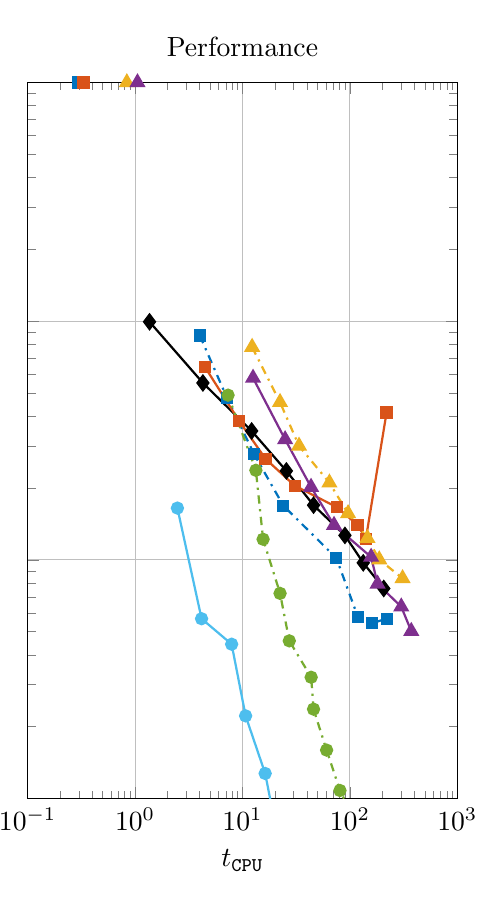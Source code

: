 % This file was created by matlab2tikz.
%
%The latest updates can be retrieved from
%  http://www.mathworks.com/matlabcentral/fileexchange/22022-matlab2tikz-matlab2tikz
%where you can also make suggestions and rate matlab2tikz.
%
\rmfamily
\definecolor{mycolor1}{rgb}{0.0,0.447,0.741}%
\definecolor{mycolor2}{rgb}{0.85,0.325,0.098}%
\definecolor{mycolor3}{rgb}{0.929,0.694,0.125}%
\definecolor{mycolor4}{rgb}{0.494,0.184,0.556}%
\definecolor{mycolor5}{rgb}{0.466,0.674,0.188}%
\definecolor{mycolor6}{rgb}{0.301,0.745,0.933}%
%
\begin{tikzpicture}[trim axis left, trim axis right, baseline]

  \begin{axis}[
  grid=major,
  %tick label style = {font=\sansmath\sffamily},
  width=0.45\textwidth,
  height=0.75\textwidth,
  at={(0\textwidth,0\textwidth)},
  scale only axis,
  unbounded coords=jump,
  xmode=log,
  xmin=1e-01,
  xmax=1000,
  xlabel={$t_\texttt{CPU}$},
  ymode=log,
  ymin=1e-06,
  ymax=1e-03,
  yticklabels={,,}, %hides y ticks
  yminorticks=true,
  ytick distance=10^1,
  xminorticks=true,
  xmajorgrids,
  % xminorgrids,
  ymajorgrids,
  % yminorgrids,
  %ylabel={$\Delta u$},
  axis background/.style={fill=white},
  %title style={font=\bfseries},
  title={Performance},
  legend pos=north east,
  legend style={legend cell align=left,align=left,draw=white!15!black}
  ]
  \addplot [color=black, thick, mark=diamond*, mark options={scale = 1.3, solid, black}]
    table[row sep=crcr]{%
    0.066	0.001\\
    % 0.098	0.0\\
    0.287	0.0\\
    % 0.653	0.0\\
    1.363	9.941e-05\\
    % 2.475	7.257e-05\\
    4.281	5.512e-05\\
    % 7.336	4.319e-05\\
    12.175	3.468e-05\\
    % 16.522	2.836e-05\\
    25.616	2.359e-05\\
    % 32.094	1.986e-05\\
    45.867	1.695e-05\\
    % 62.758	1.46e-05\\
    89.876	1.266e-05\\
    % 105.144	1.107e-05\\
    133.116	9.722e-06\\
    % 165.804	8.579e-06\\
    206.569	7.589e-06\\
  };
  \addlegendentry{fd2}

  \addplot [color=mycolor1, thick, dashdotted, mark=square*, mark options={scale = 0.9,solid, mycolor1}]
    table[row sep=crcr]{%
    0.294	0.001\\
    % 0.671	0.0\\
    1.264	0.0\\
    % 2.321	0.0\\
    4.003	8.708e-05\\
    % 4.995	6.363e-05\\
    7.211	4.749e-05\\
    % 18.77	3.608e-05\\
    12.79	2.78e-05\\
    % 32.428	2.167e-05\\
    23.988	1.688e-05\\
    % 57.772	1.313e-05\\
    74.876	1.017e-05\\
    % 95.477	7.743e-06\\
    118.738	5.765e-06\\
    % 76.838	5.306e-06\\
    160.363	5.425e-06\\
    % 110.767	5.551e-06\\
    220.215	5.675e-06\\
  };
  \addlegendentry{gs reg}

  \addplot [color=mycolor2, thick, mark=square*, mark options={scale = 0.9, solid, mycolor2}]
    table[row sep=crcr]{%
    0.331	0.001\\
    % 0.784	0.0\\
    1.322	0.0\\
    % 2.408	9.121e-05\\
    4.492	6.404e-05\\
    % 5.901	4.816e-05\\
    9.359	3.806e-05\\
    % 22.563	3.129e-05\\
    16.399	2.65e-05\\
    % 40.434	2.303e-05\\
    30.675	2.044e-05\\
    % 77.191	1.839e-05\\
    75.199	1.665e-05\\
    % 138.453	1.521e-05\\
    117.665	1.403e-05\\
    % 117.269	1.307e-05\\
    140.823	1.226e-05\\
    % 175.124	1.24e-05\\
    219.447	4.142e-05\\
  };
  \addlegendentry{gs adap}

  \addplot [color=mycolor3, thick, dashdotted, mark=triangle*, mark options={scale = 1.3,solid, mycolor3}]
    table[row sep=crcr]{%
    0.838	0.001\\
  % 2.025	0.0\\
  3.64	0.0\\
  % 7.256	0.0\\
  12.291	7.789e-05\\
  % 18.44	5.852e-05\\
  22.359	4.575e-05\\
  % 52.54	3.669e-05\\
  33.61	3.002e-05\\
  % 80.777	2.496e-05\\
  64.472	2.104e-05\\
  % 132.365	1.794e-05\\
  96.177	1.565e-05\\
  % 215.935	1.383e-05\\
  145.625	1.233e-05\\
  % 165.501	1.108e-05\\
  187.615	1.003e-05\\
  % 219.971	9.135e-06\\
  309.252	8.364e-06\\
  };
  \addlegendentry{phs reg}

  \addplot [color=mycolor4, thick, mark=triangle*, mark options={scale = 1.3,solid, mycolor4}]
    table[row sep=crcr]{%
    1.053	0.001\\
    % 2.344	0.0\\
    4.408	0.0\\
    % 6.595	8.477e-05\\
    12.539	5.782e-05\\
    % 18.968	4.162e-05\\
    24.936	3.195e-05\\
    % 57.789	2.528e-05\\
    43.468	2.019e-05\\
    % 92.99	1.663e-05\\
    71.17	1.398e-05\\
    % 156.945	1.185e-05\\
    157.614	1.028e-05\\
    % 267.75	9.015e-06\\
    181.067	7.933e-06\\
    % 215.198	7.089e-06\\
    300.717	6.364e-06\\
    % 312.62	5.655e-06\\
    372.862	5.027e-06\\
  };
  \addlegendentry{phs adap}

  \addplot [color=mycolor5, thick, dashdotted, mark=*, mark options={solid, mycolor5}]
    table[row sep=crcr]{%
    % 204.798	1.562e-06\\
    % 137.22	1.6e-06\\
    % 108.867	1.645e-06\\
    % 122.362	1.661e-06\\
    % 108.698	1.691e-06\\
    % 85.366	1.831e-06\\
    100.308	8.867e-07\\
    80.801	1.081e-06\\
    60.678	1.596e-06\\
    45.861	2.369e-06\\
    43.59	3.223e-06\\
    27.273	4.579e-06\\
    22.378	7.239e-06\\
    15.556	1.22e-05\\
    13.325	2.373e-05\\
    7.336	4.899e-05\\
    4.72	0.0\\
    2.62	0.0\\
    % 1.731	0.001\\
  };
  \addlegendentry{phs reg smoothed}

  \addplot [color=mycolor6, thick, mark=*, mark options={solid, mycolor6}]
    table[row sep=crcr]{%
    1.445	0.0\\
    2.478	1.648e-05\\
    4.16	5.669e-06\\
    7.926	4.433e-06\\
    10.69	2.221e-06\\
    16.261	1.274e-06\\
    21.124	7.0e-07\\
    % 24.955	1.044e-06\\
    % 42.464	1.151e-06\\
    % 45.72	1.219e-06\\
    % 64.871	1.279e-06\\
    % 84.074	1.352e-06\\
    % 109.513	1.391e-06\\
    % 115.041	1.362e-06\\
    % 122.192	1.419e-06\\
    % 137.262	1.406e-06\\
    % 156.076	1.402e-06\\
    % 170.189	1.333e-06\\
    % 173.102	1.3e-06\\
  };
  \addlegendentry{phs adap smoothed}
  \legend{};
\end{axis}
\end{tikzpicture}%
